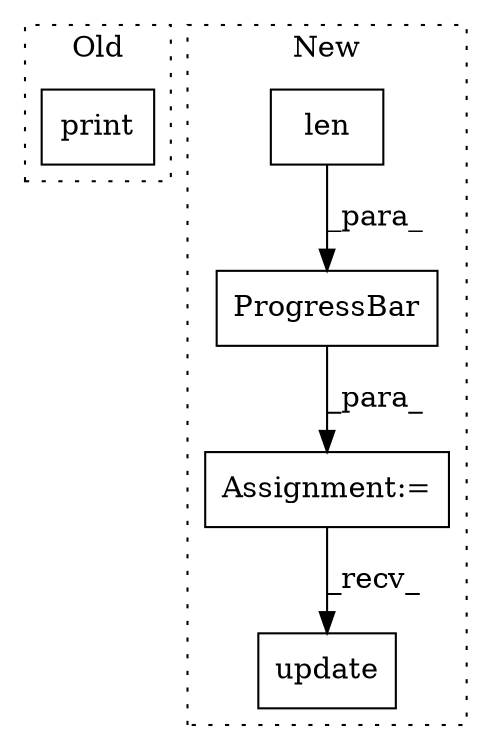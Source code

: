 digraph G {
subgraph cluster0 {
1 [label="print" a="32" s="1961,2020" l="6,1" shape="box"];
label = "Old";
style="dotted";
}
subgraph cluster1 {
2 [label="ProgressBar" a="32" s="952,977" l="12,1" shape="box"];
3 [label="len" a="32" s="964,976" l="4,1" shape="box"];
4 [label="Assignment:=" a="7" s="951" l="1" shape="box"];
5 [label="update" a="32" s="1092,1118" l="7,1" shape="box"];
label = "New";
style="dotted";
}
2 -> 4 [label="_para_"];
3 -> 2 [label="_para_"];
4 -> 5 [label="_recv_"];
}
